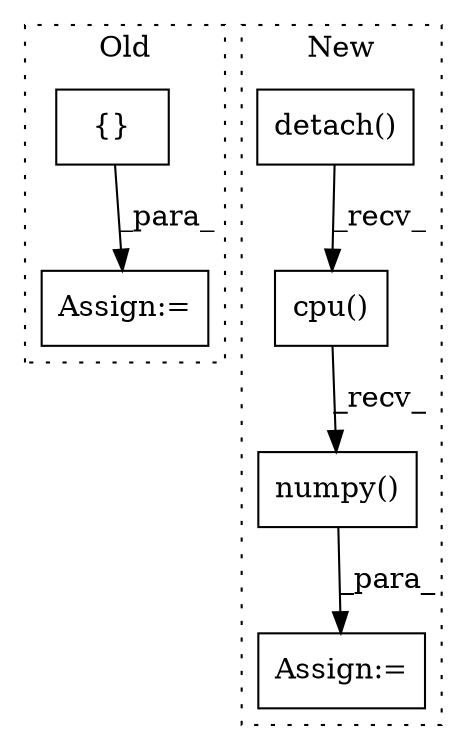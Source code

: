 digraph G {
subgraph cluster0 {
1 [label="{}" a="59" s="4037,4049" l="1,0" shape="box"];
3 [label="Assign:=" a="68" s="4034" l="3" shape="box"];
label = "Old";
style="dotted";
}
subgraph cluster1 {
2 [label="detach()" a="75" s="3740" l="14" shape="box"];
4 [label="Assign:=" a="68" s="3737" l="3" shape="box"];
5 [label="numpy()" a="75" s="3740" l="28" shape="box"];
6 [label="cpu()" a="75" s="3740" l="20" shape="box"];
label = "New";
style="dotted";
}
1 -> 3 [label="_para_"];
2 -> 6 [label="_recv_"];
5 -> 4 [label="_para_"];
6 -> 5 [label="_recv_"];
}